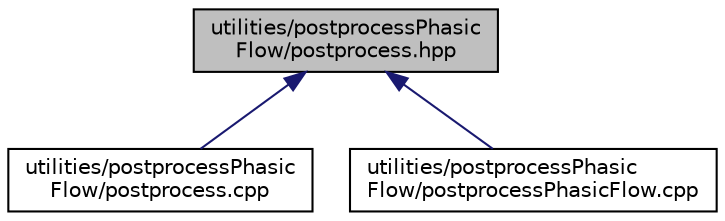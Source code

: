 digraph "utilities/postprocessPhasicFlow/postprocess.hpp"
{
 // LATEX_PDF_SIZE
  edge [fontname="Helvetica",fontsize="10",labelfontname="Helvetica",labelfontsize="10"];
  node [fontname="Helvetica",fontsize="10",shape=record];
  Node1 [label="utilities/postprocessPhasic\lFlow/postprocess.hpp",height=0.2,width=0.4,color="black", fillcolor="grey75", style="filled", fontcolor="black",tooltip=" "];
  Node1 -> Node2 [dir="back",color="midnightblue",fontsize="10",style="solid",fontname="Helvetica"];
  Node2 [label="utilities/postprocessPhasic\lFlow/postprocess.cpp",height=0.2,width=0.4,color="black", fillcolor="white", style="filled",URL="$postprocess_8cpp.html",tooltip=" "];
  Node1 -> Node3 [dir="back",color="midnightblue",fontsize="10",style="solid",fontname="Helvetica"];
  Node3 [label="utilities/postprocessPhasic\lFlow/postprocessPhasicFlow.cpp",height=0.2,width=0.4,color="black", fillcolor="white", style="filled",URL="$postprocessPhasicFlow_8cpp.html",tooltip=" "];
}
